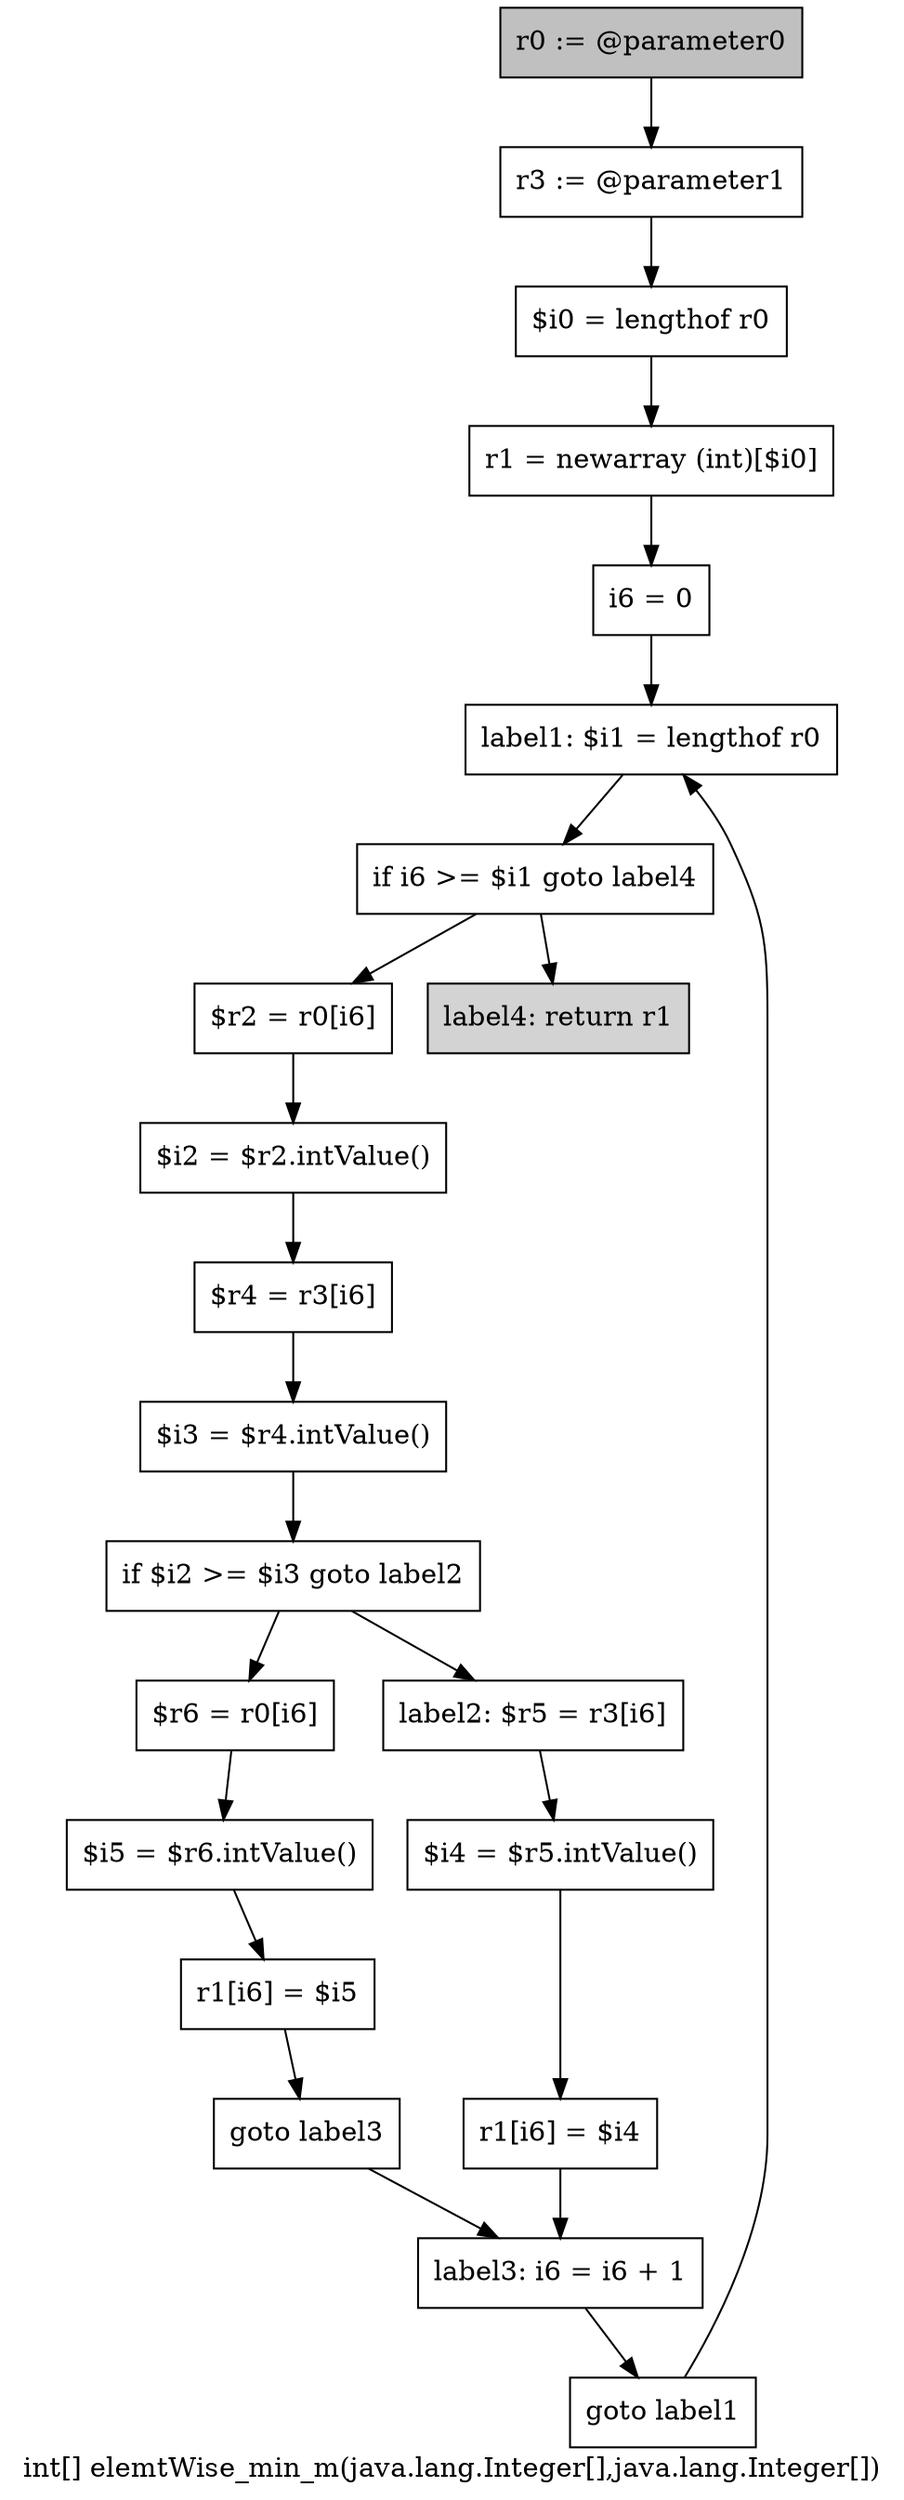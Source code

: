 digraph "int[] elemtWise_min_m(java.lang.Integer[],java.lang.Integer[])" {
    label="int[] elemtWise_min_m(java.lang.Integer[],java.lang.Integer[])";
    node [shape=box];
    "0" [style=filled,fillcolor=gray,label="r0 := @parameter0",];
    "1" [label="r3 := @parameter1",];
    "0"->"1";
    "2" [label="$i0 = lengthof r0",];
    "1"->"2";
    "3" [label="r1 = newarray (int)[$i0]",];
    "2"->"3";
    "4" [label="i6 = 0",];
    "3"->"4";
    "5" [label="label1: $i1 = lengthof r0",];
    "4"->"5";
    "6" [label="if i6 >= $i1 goto label4",];
    "5"->"6";
    "7" [label="$r2 = r0[i6]",];
    "6"->"7";
    "21" [style=filled,fillcolor=lightgray,label="label4: return r1",];
    "6"->"21";
    "8" [label="$i2 = $r2.intValue()",];
    "7"->"8";
    "9" [label="$r4 = r3[i6]",];
    "8"->"9";
    "10" [label="$i3 = $r4.intValue()",];
    "9"->"10";
    "11" [label="if $i2 >= $i3 goto label2",];
    "10"->"11";
    "12" [label="$r6 = r0[i6]",];
    "11"->"12";
    "16" [label="label2: $r5 = r3[i6]",];
    "11"->"16";
    "13" [label="$i5 = $r6.intValue()",];
    "12"->"13";
    "14" [label="r1[i6] = $i5",];
    "13"->"14";
    "15" [label="goto label3",];
    "14"->"15";
    "19" [label="label3: i6 = i6 + 1",];
    "15"->"19";
    "17" [label="$i4 = $r5.intValue()",];
    "16"->"17";
    "18" [label="r1[i6] = $i4",];
    "17"->"18";
    "18"->"19";
    "20" [label="goto label1",];
    "19"->"20";
    "20"->"5";
}
